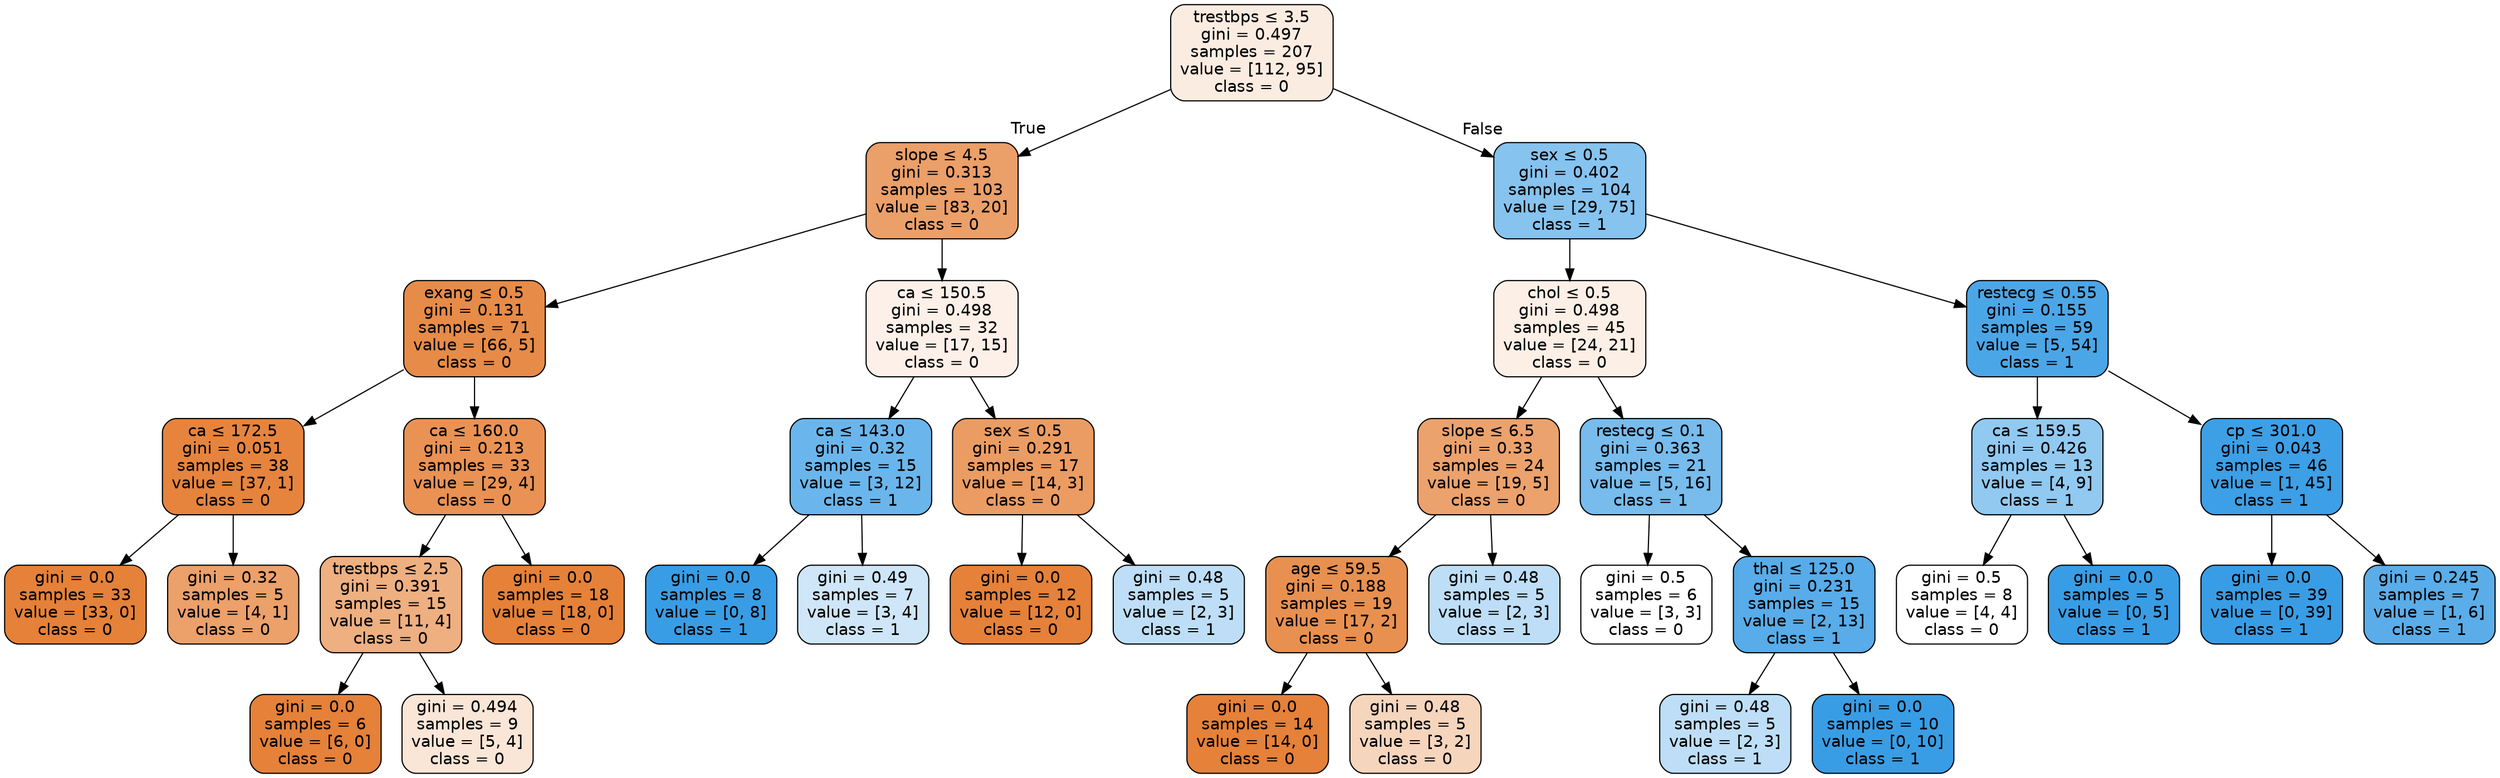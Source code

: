 digraph Tree {
node [shape=box, style="filled, rounded", color="black", fontname=helvetica] ;
edge [fontname=helvetica] ;
0 [label=<trestbps &le; 3.5<br/>gini = 0.497<br/>samples = 207<br/>value = [112, 95]<br/>class = 0>, fillcolor="#fbece1"] ;
1 [label=<slope &le; 4.5<br/>gini = 0.313<br/>samples = 103<br/>value = [83, 20]<br/>class = 0>, fillcolor="#eb9f69"] ;
0 -> 1 [labeldistance=2.5, labelangle=45, headlabel="True"] ;
2 [label=<exang &le; 0.5<br/>gini = 0.131<br/>samples = 71<br/>value = [66, 5]<br/>class = 0>, fillcolor="#e78b48"] ;
1 -> 2 ;
3 [label=<ca &le; 172.5<br/>gini = 0.051<br/>samples = 38<br/>value = [37, 1]<br/>class = 0>, fillcolor="#e6843e"] ;
2 -> 3 ;
4 [label=<gini = 0.0<br/>samples = 33<br/>value = [33, 0]<br/>class = 0>, fillcolor="#e58139"] ;
3 -> 4 ;
5 [label=<gini = 0.32<br/>samples = 5<br/>value = [4, 1]<br/>class = 0>, fillcolor="#eca06a"] ;
3 -> 5 ;
6 [label=<ca &le; 160.0<br/>gini = 0.213<br/>samples = 33<br/>value = [29, 4]<br/>class = 0>, fillcolor="#e99254"] ;
2 -> 6 ;
7 [label=<trestbps &le; 2.5<br/>gini = 0.391<br/>samples = 15<br/>value = [11, 4]<br/>class = 0>, fillcolor="#eeaf81"] ;
6 -> 7 ;
8 [label=<gini = 0.0<br/>samples = 6<br/>value = [6, 0]<br/>class = 0>, fillcolor="#e58139"] ;
7 -> 8 ;
9 [label=<gini = 0.494<br/>samples = 9<br/>value = [5, 4]<br/>class = 0>, fillcolor="#fae6d7"] ;
7 -> 9 ;
10 [label=<gini = 0.0<br/>samples = 18<br/>value = [18, 0]<br/>class = 0>, fillcolor="#e58139"] ;
6 -> 10 ;
11 [label=<ca &le; 150.5<br/>gini = 0.498<br/>samples = 32<br/>value = [17, 15]<br/>class = 0>, fillcolor="#fcf0e8"] ;
1 -> 11 ;
12 [label=<ca &le; 143.0<br/>gini = 0.32<br/>samples = 15<br/>value = [3, 12]<br/>class = 1>, fillcolor="#6ab6ec"] ;
11 -> 12 ;
13 [label=<gini = 0.0<br/>samples = 8<br/>value = [0, 8]<br/>class = 1>, fillcolor="#399de5"] ;
12 -> 13 ;
14 [label=<gini = 0.49<br/>samples = 7<br/>value = [3, 4]<br/>class = 1>, fillcolor="#cee6f8"] ;
12 -> 14 ;
15 [label=<sex &le; 0.5<br/>gini = 0.291<br/>samples = 17<br/>value = [14, 3]<br/>class = 0>, fillcolor="#eb9c63"] ;
11 -> 15 ;
16 [label=<gini = 0.0<br/>samples = 12<br/>value = [12, 0]<br/>class = 0>, fillcolor="#e58139"] ;
15 -> 16 ;
17 [label=<gini = 0.48<br/>samples = 5<br/>value = [2, 3]<br/>class = 1>, fillcolor="#bddef6"] ;
15 -> 17 ;
18 [label=<sex &le; 0.5<br/>gini = 0.402<br/>samples = 104<br/>value = [29, 75]<br/>class = 1>, fillcolor="#86c3ef"] ;
0 -> 18 [labeldistance=2.5, labelangle=-45, headlabel="False"] ;
19 [label=<chol &le; 0.5<br/>gini = 0.498<br/>samples = 45<br/>value = [24, 21]<br/>class = 0>, fillcolor="#fcefe6"] ;
18 -> 19 ;
20 [label=<slope &le; 6.5<br/>gini = 0.33<br/>samples = 24<br/>value = [19, 5]<br/>class = 0>, fillcolor="#eca26d"] ;
19 -> 20 ;
21 [label=<age &le; 59.5<br/>gini = 0.188<br/>samples = 19<br/>value = [17, 2]<br/>class = 0>, fillcolor="#e89050"] ;
20 -> 21 ;
22 [label=<gini = 0.0<br/>samples = 14<br/>value = [14, 0]<br/>class = 0>, fillcolor="#e58139"] ;
21 -> 22 ;
23 [label=<gini = 0.48<br/>samples = 5<br/>value = [3, 2]<br/>class = 0>, fillcolor="#f6d5bd"] ;
21 -> 23 ;
24 [label=<gini = 0.48<br/>samples = 5<br/>value = [2, 3]<br/>class = 1>, fillcolor="#bddef6"] ;
20 -> 24 ;
25 [label=<restecg &le; 0.1<br/>gini = 0.363<br/>samples = 21<br/>value = [5, 16]<br/>class = 1>, fillcolor="#77bced"] ;
19 -> 25 ;
26 [label=<gini = 0.5<br/>samples = 6<br/>value = [3, 3]<br/>class = 0>, fillcolor="#ffffff"] ;
25 -> 26 ;
27 [label=<thal &le; 125.0<br/>gini = 0.231<br/>samples = 15<br/>value = [2, 13]<br/>class = 1>, fillcolor="#57ace9"] ;
25 -> 27 ;
28 [label=<gini = 0.48<br/>samples = 5<br/>value = [2, 3]<br/>class = 1>, fillcolor="#bddef6"] ;
27 -> 28 ;
29 [label=<gini = 0.0<br/>samples = 10<br/>value = [0, 10]<br/>class = 1>, fillcolor="#399de5"] ;
27 -> 29 ;
30 [label=<restecg &le; 0.55<br/>gini = 0.155<br/>samples = 59<br/>value = [5, 54]<br/>class = 1>, fillcolor="#4ba6e7"] ;
18 -> 30 ;
31 [label=<ca &le; 159.5<br/>gini = 0.426<br/>samples = 13<br/>value = [4, 9]<br/>class = 1>, fillcolor="#91c9f1"] ;
30 -> 31 ;
32 [label=<gini = 0.5<br/>samples = 8<br/>value = [4, 4]<br/>class = 0>, fillcolor="#ffffff"] ;
31 -> 32 ;
33 [label=<gini = 0.0<br/>samples = 5<br/>value = [0, 5]<br/>class = 1>, fillcolor="#399de5"] ;
31 -> 33 ;
34 [label=<cp &le; 301.0<br/>gini = 0.043<br/>samples = 46<br/>value = [1, 45]<br/>class = 1>, fillcolor="#3d9fe6"] ;
30 -> 34 ;
35 [label=<gini = 0.0<br/>samples = 39<br/>value = [0, 39]<br/>class = 1>, fillcolor="#399de5"] ;
34 -> 35 ;
36 [label=<gini = 0.245<br/>samples = 7<br/>value = [1, 6]<br/>class = 1>, fillcolor="#5aade9"] ;
34 -> 36 ;
}